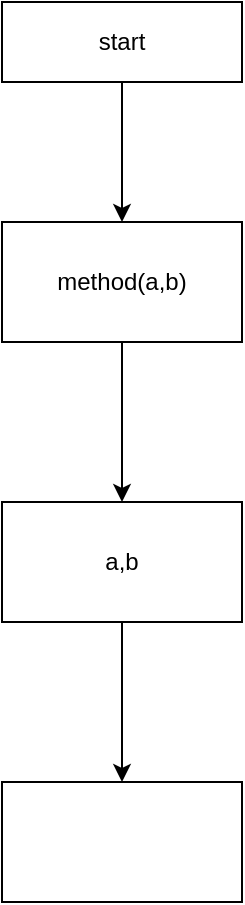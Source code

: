 <mxfile version="16.1.0" type="github"><diagram id="C5RBs43oDa-KdzZeNtuy" name="Page-1"><mxGraphModel dx="1614" dy="781" grid="1" gridSize="10" guides="1" tooltips="1" connect="1" arrows="1" fold="1" page="1" pageScale="1" pageWidth="827" pageHeight="1169" math="0" shadow="0"><root><mxCell id="WIyWlLk6GJQsqaUBKTNV-0"/><mxCell id="WIyWlLk6GJQsqaUBKTNV-1" parent="WIyWlLk6GJQsqaUBKTNV-0"/><mxCell id="MKLaWMkSHS0WR46caXlq-2" value="" style="edgeStyle=orthogonalEdgeStyle;rounded=0;orthogonalLoop=1;jettySize=auto;html=1;" edge="1" parent="WIyWlLk6GJQsqaUBKTNV-1" source="MKLaWMkSHS0WR46caXlq-0" target="MKLaWMkSHS0WR46caXlq-1"><mxGeometry relative="1" as="geometry"/></mxCell><mxCell id="MKLaWMkSHS0WR46caXlq-0" value="start" style="rounded=0;whiteSpace=wrap;html=1;" vertex="1" parent="WIyWlLk6GJQsqaUBKTNV-1"><mxGeometry x="320" y="20" width="120" height="40" as="geometry"/></mxCell><mxCell id="MKLaWMkSHS0WR46caXlq-4" value="" style="edgeStyle=orthogonalEdgeStyle;rounded=0;orthogonalLoop=1;jettySize=auto;html=1;" edge="1" parent="WIyWlLk6GJQsqaUBKTNV-1" source="MKLaWMkSHS0WR46caXlq-1" target="MKLaWMkSHS0WR46caXlq-3"><mxGeometry relative="1" as="geometry"/></mxCell><mxCell id="MKLaWMkSHS0WR46caXlq-1" value="method(a,b)" style="whiteSpace=wrap;html=1;rounded=0;" vertex="1" parent="WIyWlLk6GJQsqaUBKTNV-1"><mxGeometry x="320" y="130" width="120" height="60" as="geometry"/></mxCell><mxCell id="MKLaWMkSHS0WR46caXlq-6" value="" style="edgeStyle=orthogonalEdgeStyle;rounded=0;orthogonalLoop=1;jettySize=auto;html=1;" edge="1" parent="WIyWlLk6GJQsqaUBKTNV-1" source="MKLaWMkSHS0WR46caXlq-3" target="MKLaWMkSHS0WR46caXlq-5"><mxGeometry relative="1" as="geometry"/></mxCell><mxCell id="MKLaWMkSHS0WR46caXlq-3" value="a,b" style="whiteSpace=wrap;html=1;rounded=0;" vertex="1" parent="WIyWlLk6GJQsqaUBKTNV-1"><mxGeometry x="320" y="270" width="120" height="60" as="geometry"/></mxCell><mxCell id="MKLaWMkSHS0WR46caXlq-5" value="" style="whiteSpace=wrap;html=1;rounded=0;" vertex="1" parent="WIyWlLk6GJQsqaUBKTNV-1"><mxGeometry x="320" y="410" width="120" height="60" as="geometry"/></mxCell></root></mxGraphModel></diagram></mxfile>